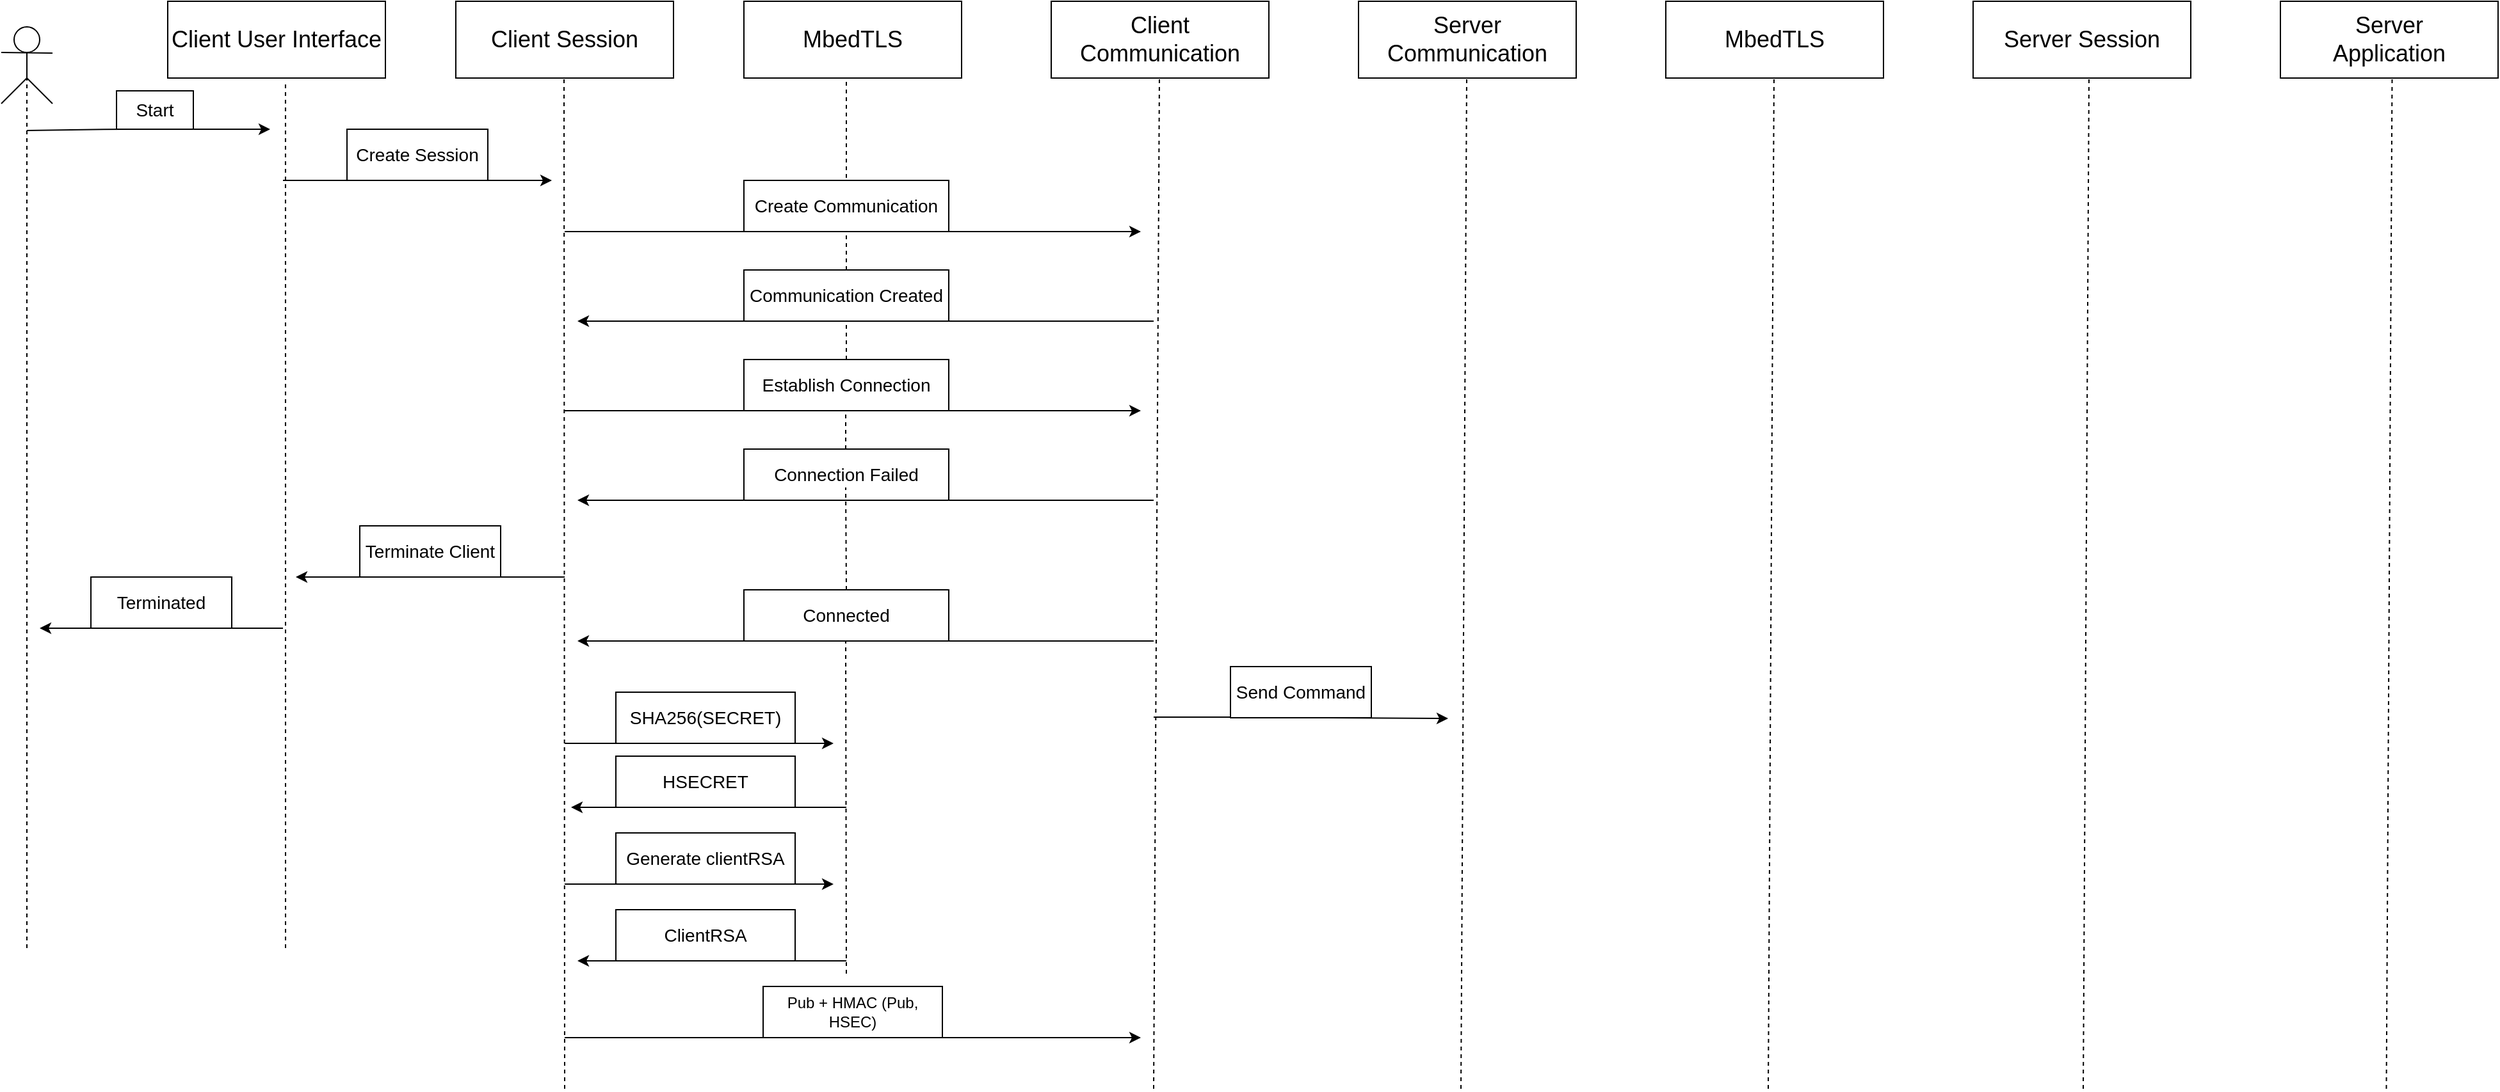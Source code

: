 <mxfile>
    <diagram id="zOqos-txQXJ23ppPBPeZ" name="Page-1">
        <mxGraphModel dx="3143" dy="1131" grid="1" gridSize="10" guides="1" tooltips="1" connect="1" arrows="1" fold="1" page="1" pageScale="1" pageWidth="850" pageHeight="1100" math="0" shadow="0">
            <root>
                <mxCell id="0"/>
                <mxCell id="1" parent="0"/>
                <mxCell id="19" style="edgeStyle=none;html=1;fontSize=14;" parent="1" edge="1">
                    <mxGeometry relative="1" as="geometry">
                        <mxPoint x="-760" y="121" as="sourcePoint"/>
                        <mxPoint x="-570" y="120" as="targetPoint"/>
                        <Array as="points">
                            <mxPoint x="-690" y="120"/>
                        </Array>
                    </mxGeometry>
                </mxCell>
                <mxCell id="28" value="&lt;font style=&quot;font-size: 18px;&quot;&gt;Client User Interface&lt;/font&gt;" style="whiteSpace=wrap;html=1;" parent="1" vertex="1">
                    <mxGeometry x="-650" y="20" width="170" height="60" as="geometry"/>
                </mxCell>
                <mxCell id="63" value="&lt;font style=&quot;font-size: 14px;&quot;&gt;Start&lt;/font&gt;" style="whiteSpace=wrap;html=1;" parent="1" vertex="1">
                    <mxGeometry x="-690" y="90" width="60" height="30" as="geometry"/>
                </mxCell>
                <mxCell id="65" value="&lt;font style=&quot;font-size: 18px;&quot;&gt;Client Session&lt;/font&gt;" style="whiteSpace=wrap;html=1;" parent="1" vertex="1">
                    <mxGeometry x="-425" y="20" width="170" height="60" as="geometry"/>
                </mxCell>
                <mxCell id="66" value="&lt;span style=&quot;font-size: 18px;&quot;&gt;MbedTLS&lt;/span&gt;" style="whiteSpace=wrap;html=1;" parent="1" vertex="1">
                    <mxGeometry x="-200" y="20" width="170" height="60" as="geometry"/>
                </mxCell>
                <mxCell id="67" value="&lt;span style=&quot;font-size: 18px;&quot;&gt;Client Communication&lt;/span&gt;" style="whiteSpace=wrap;html=1;" parent="1" vertex="1">
                    <mxGeometry x="40" y="20" width="170" height="60" as="geometry"/>
                </mxCell>
                <mxCell id="68" value="&lt;span style=&quot;font-size: 18px;&quot;&gt;Server Communication&lt;/span&gt;" style="whiteSpace=wrap;html=1;" parent="1" vertex="1">
                    <mxGeometry x="280" y="20" width="170" height="60" as="geometry"/>
                </mxCell>
                <mxCell id="69" value="&lt;span style=&quot;font-size: 18px;&quot;&gt;MbedTLS&lt;/span&gt;" style="whiteSpace=wrap;html=1;" parent="1" vertex="1">
                    <mxGeometry x="520" y="20" width="170" height="60" as="geometry"/>
                </mxCell>
                <mxCell id="70" value="&lt;font style=&quot;font-size: 14px;&quot;&gt;Create Session&lt;/font&gt;" style="whiteSpace=wrap;html=1;" parent="1" vertex="1">
                    <mxGeometry x="-510" y="120" width="110" height="40" as="geometry"/>
                </mxCell>
                <mxCell id="71" style="edgeStyle=none;html=1;exitX=1;exitY=0.5;exitDx=0;exitDy=0;fontSize=14;" parent="1" edge="1">
                    <mxGeometry relative="1" as="geometry">
                        <mxPoint x="-560" y="160" as="sourcePoint"/>
                        <mxPoint x="-350" y="160" as="targetPoint"/>
                        <Array as="points">
                            <mxPoint x="-510" y="160"/>
                        </Array>
                    </mxGeometry>
                </mxCell>
                <mxCell id="74" value="" style="endArrow=none;dashed=1;html=1;rounded=1;fontSize=14;targetPerimeterSpacing=0;entryX=0.541;entryY=1.033;entryDx=0;entryDy=0;entryPerimeter=0;" parent="1" target="28" edge="1">
                    <mxGeometry width="50" height="50" relative="1" as="geometry">
                        <mxPoint x="-558" y="760" as="sourcePoint"/>
                        <mxPoint x="-560" y="150" as="targetPoint"/>
                    </mxGeometry>
                </mxCell>
                <mxCell id="75" value="" style="endArrow=none;dashed=1;html=1;rounded=1;fontSize=14;targetPerimeterSpacing=0;entryX=0.541;entryY=1.033;entryDx=0;entryDy=0;entryPerimeter=0;" parent="1" edge="1">
                    <mxGeometry width="50" height="50" relative="1" as="geometry">
                        <mxPoint x="-340" y="870" as="sourcePoint"/>
                        <mxPoint x="-340.5" y="80.0" as="targetPoint"/>
                    </mxGeometry>
                </mxCell>
                <mxCell id="76" value="" style="endArrow=none;dashed=1;html=1;rounded=1;fontSize=14;targetPerimeterSpacing=0;startArrow=none;" parent="1" source="87" edge="1">
                    <mxGeometry width="50" height="50" relative="1" as="geometry">
                        <mxPoint x="-120" y="870" as="sourcePoint"/>
                        <mxPoint x="-120" y="80" as="targetPoint"/>
                    </mxGeometry>
                </mxCell>
                <mxCell id="77" value="" style="endArrow=none;dashed=1;html=1;rounded=1;fontSize=14;targetPerimeterSpacing=0;entryX=0.541;entryY=1.033;entryDx=0;entryDy=0;entryPerimeter=0;startArrow=none;" parent="1" edge="1">
                    <mxGeometry width="50" height="50" relative="1" as="geometry">
                        <mxPoint x="120" y="870" as="sourcePoint"/>
                        <mxPoint x="124.5" y="80" as="targetPoint"/>
                    </mxGeometry>
                </mxCell>
                <mxCell id="78" value="" style="endArrow=none;dashed=1;html=1;rounded=1;fontSize=14;targetPerimeterSpacing=0;entryX=0.541;entryY=1.033;entryDx=0;entryDy=0;entryPerimeter=0;" parent="1" edge="1">
                    <mxGeometry width="50" height="50" relative="1" as="geometry">
                        <mxPoint x="360" y="870" as="sourcePoint"/>
                        <mxPoint x="364.5" y="80" as="targetPoint"/>
                    </mxGeometry>
                </mxCell>
                <mxCell id="79" value="" style="endArrow=none;dashed=1;html=1;rounded=1;fontSize=14;targetPerimeterSpacing=0;entryX=0.541;entryY=1.033;entryDx=0;entryDy=0;entryPerimeter=0;" parent="1" edge="1">
                    <mxGeometry width="50" height="50" relative="1" as="geometry">
                        <mxPoint x="600" y="870" as="sourcePoint"/>
                        <mxPoint x="604.5" y="80" as="targetPoint"/>
                    </mxGeometry>
                </mxCell>
                <mxCell id="80" style="edgeStyle=none;html=1;exitX=1;exitY=0.5;exitDx=0;exitDy=0;fontSize=14;" parent="1" edge="1">
                    <mxGeometry relative="1" as="geometry">
                        <mxPoint x="-340" y="470" as="sourcePoint"/>
                        <mxPoint x="-550" y="470" as="targetPoint"/>
                        <Array as="points">
                            <mxPoint x="-460" y="470"/>
                        </Array>
                    </mxGeometry>
                </mxCell>
                <mxCell id="81" value="&lt;font style=&quot;font-size: 14px;&quot;&gt;Terminate Client&lt;/font&gt;" style="whiteSpace=wrap;html=1;" parent="1" vertex="1">
                    <mxGeometry x="-500" y="430" width="110" height="40" as="geometry"/>
                </mxCell>
                <mxCell id="82" value="" style="endArrow=none;dashed=1;html=1;rounded=1;fontSize=14;targetPerimeterSpacing=0;entryX=0.541;entryY=1.033;entryDx=0;entryDy=0;entryPerimeter=0;" parent="1" edge="1">
                    <mxGeometry width="50" height="50" relative="1" as="geometry">
                        <mxPoint x="-760" y="760" as="sourcePoint"/>
                        <mxPoint x="-760.0" y="80.0" as="targetPoint"/>
                        <Array as="points">
                            <mxPoint x="-760" y="360"/>
                        </Array>
                    </mxGeometry>
                </mxCell>
                <mxCell id="83" style="edgeStyle=none;html=1;exitX=1;exitY=0.5;exitDx=0;exitDy=0;fontSize=14;" parent="1" edge="1">
                    <mxGeometry relative="1" as="geometry">
                        <mxPoint x="-560" y="510" as="sourcePoint"/>
                        <mxPoint x="-750" y="510" as="targetPoint"/>
                        <Array as="points"/>
                    </mxGeometry>
                </mxCell>
                <mxCell id="84" value="&lt;font style=&quot;font-size: 14px;&quot;&gt;Terminated&lt;/font&gt;" style="whiteSpace=wrap;html=1;" parent="1" vertex="1">
                    <mxGeometry x="-710" y="470" width="110" height="40" as="geometry"/>
                </mxCell>
                <mxCell id="85" style="edgeStyle=none;html=1;exitX=1;exitY=0.5;exitDx=0;exitDy=0;fontSize=14;" parent="1" edge="1">
                    <mxGeometry relative="1" as="geometry">
                        <mxPoint x="-340" y="200" as="sourcePoint"/>
                        <mxPoint x="110" y="200" as="targetPoint"/>
                        <Array as="points">
                            <mxPoint x="-290" y="200"/>
                        </Array>
                    </mxGeometry>
                </mxCell>
                <mxCell id="86" value="&lt;font style=&quot;font-size: 14px;&quot;&gt;Create Communication&lt;/font&gt;" style="whiteSpace=wrap;html=1;" parent="1" vertex="1">
                    <mxGeometry x="-200" y="160" width="160" height="40" as="geometry"/>
                </mxCell>
                <mxCell id="89" value="" style="endArrow=classic;html=1;rounded=1;fontSize=14;targetPerimeterSpacing=0;" parent="1" edge="1">
                    <mxGeometry width="50" height="50" relative="1" as="geometry">
                        <mxPoint x="120" y="270" as="sourcePoint"/>
                        <mxPoint x="-330" y="270" as="targetPoint"/>
                        <Array as="points">
                            <mxPoint x="-100" y="270"/>
                        </Array>
                    </mxGeometry>
                </mxCell>
                <mxCell id="90" style="edgeStyle=none;html=1;exitX=1;exitY=0.5;exitDx=0;exitDy=0;fontSize=14;" parent="1" edge="1">
                    <mxGeometry relative="1" as="geometry">
                        <mxPoint x="-340" y="340" as="sourcePoint"/>
                        <mxPoint x="110" y="340" as="targetPoint"/>
                        <Array as="points">
                            <mxPoint x="-290" y="340"/>
                        </Array>
                    </mxGeometry>
                </mxCell>
                <mxCell id="92" value="&lt;font style=&quot;font-size: 14px;&quot;&gt;Establish Connection&lt;/font&gt;" style="whiteSpace=wrap;html=1;" parent="1" vertex="1">
                    <mxGeometry x="-200" y="300" width="160" height="40" as="geometry"/>
                </mxCell>
                <mxCell id="87" value="&lt;font style=&quot;font-size: 14px;&quot;&gt;Communication Created&lt;/font&gt;" style="whiteSpace=wrap;html=1;" parent="1" vertex="1">
                    <mxGeometry x="-200" y="230" width="160" height="40" as="geometry"/>
                </mxCell>
                <mxCell id="94" value="&lt;font style=&quot;font-size: 14px;&quot;&gt;Connection Failed&lt;/font&gt;" style="whiteSpace=wrap;html=1;" parent="1" vertex="1">
                    <mxGeometry x="-200" y="370" width="160" height="40" as="geometry"/>
                </mxCell>
                <mxCell id="95" value="" style="endArrow=classic;html=1;rounded=1;fontSize=14;targetPerimeterSpacing=0;" parent="1" edge="1">
                    <mxGeometry width="50" height="50" relative="1" as="geometry">
                        <mxPoint x="120" y="410" as="sourcePoint"/>
                        <mxPoint x="-330" y="410" as="targetPoint"/>
                        <Array as="points">
                            <mxPoint x="-100" y="410"/>
                        </Array>
                    </mxGeometry>
                </mxCell>
                <mxCell id="96" value="&lt;font style=&quot;font-size: 14px;&quot;&gt;Connected&lt;/font&gt;" style="whiteSpace=wrap;html=1;" parent="1" vertex="1">
                    <mxGeometry x="-200" y="480" width="160" height="40" as="geometry"/>
                </mxCell>
                <mxCell id="97" value="" style="endArrow=classic;html=1;rounded=1;fontSize=14;targetPerimeterSpacing=0;" parent="1" edge="1">
                    <mxGeometry width="50" height="50" relative="1" as="geometry">
                        <mxPoint x="120" y="520" as="sourcePoint"/>
                        <mxPoint x="-330" y="520" as="targetPoint"/>
                        <Array as="points">
                            <mxPoint x="-100" y="520"/>
                        </Array>
                    </mxGeometry>
                </mxCell>
                <mxCell id="98" style="edgeStyle=none;html=1;exitX=1;exitY=0.5;exitDx=0;exitDy=0;fontSize=14;" parent="1" edge="1">
                    <mxGeometry relative="1" as="geometry">
                        <mxPoint x="-340" y="600" as="sourcePoint"/>
                        <mxPoint x="-130" y="600" as="targetPoint"/>
                        <Array as="points">
                            <mxPoint x="-290" y="600"/>
                        </Array>
                    </mxGeometry>
                </mxCell>
                <mxCell id="99" value="&lt;font style=&quot;font-size: 14px;&quot;&gt;SHA256(SECRET)&lt;/font&gt;" style="whiteSpace=wrap;html=1;" parent="1" vertex="1">
                    <mxGeometry x="-300" y="560" width="140" height="40" as="geometry"/>
                </mxCell>
                <mxCell id="100" style="edgeStyle=none;html=1;fontSize=14;" parent="1" edge="1">
                    <mxGeometry relative="1" as="geometry">
                        <mxPoint x="-120" y="650" as="sourcePoint"/>
                        <mxPoint x="-335" y="650" as="targetPoint"/>
                        <Array as="points">
                            <mxPoint x="-175" y="650"/>
                            <mxPoint x="-245" y="650"/>
                        </Array>
                    </mxGeometry>
                </mxCell>
                <mxCell id="101" value="&lt;font style=&quot;font-size: 14px;&quot;&gt;HSECRET&lt;/font&gt;" style="whiteSpace=wrap;html=1;" parent="1" vertex="1">
                    <mxGeometry x="-300" y="610" width="140" height="40" as="geometry"/>
                </mxCell>
                <mxCell id="102" style="edgeStyle=none;html=1;exitX=1;exitY=0.5;exitDx=0;exitDy=0;fontSize=14;" parent="1" edge="1">
                    <mxGeometry relative="1" as="geometry">
                        <mxPoint x="-340" y="710" as="sourcePoint"/>
                        <mxPoint x="-130" y="710" as="targetPoint"/>
                        <Array as="points">
                            <mxPoint x="-290" y="710"/>
                        </Array>
                    </mxGeometry>
                </mxCell>
                <mxCell id="103" value="&lt;font style=&quot;font-size: 14px;&quot;&gt;Generate clientRSA&lt;/font&gt;" style="whiteSpace=wrap;html=1;" parent="1" vertex="1">
                    <mxGeometry x="-300" y="670" width="140" height="40" as="geometry"/>
                </mxCell>
                <mxCell id="104" style="edgeStyle=none;html=1;fontSize=14;" parent="1" edge="1">
                    <mxGeometry relative="1" as="geometry">
                        <mxPoint x="-120" y="770" as="sourcePoint"/>
                        <mxPoint x="-330" y="770" as="targetPoint"/>
                        <Array as="points">
                            <mxPoint x="-170" y="770"/>
                            <mxPoint x="-240" y="770"/>
                        </Array>
                    </mxGeometry>
                </mxCell>
                <mxCell id="105" value="&lt;span style=&quot;font-size: 14px;&quot;&gt;ClientRSA&lt;/span&gt;" style="whiteSpace=wrap;html=1;" parent="1" vertex="1">
                    <mxGeometry x="-300" y="730" width="140" height="40" as="geometry"/>
                </mxCell>
                <mxCell id="107" style="edgeStyle=none;html=1;fontSize=14;" parent="1" edge="1">
                    <mxGeometry relative="1" as="geometry">
                        <mxPoint x="-340" y="830" as="sourcePoint"/>
                        <mxPoint x="110" y="830" as="targetPoint"/>
                        <Array as="points">
                            <mxPoint x="-285" y="830"/>
                        </Array>
                    </mxGeometry>
                </mxCell>
                <mxCell id="108" value="Pub + HMAC (Pub, HSEC)" style="whiteSpace=wrap;html=1;" parent="1" vertex="1">
                    <mxGeometry x="-185" y="790" width="140" height="40" as="geometry"/>
                </mxCell>
                <mxCell id="116" value="" style="endArrow=none;html=1;" edge="1" parent="1">
                    <mxGeometry width="50" height="50" relative="1" as="geometry">
                        <mxPoint x="-780" y="100" as="sourcePoint"/>
                        <mxPoint x="-760" y="80" as="targetPoint"/>
                    </mxGeometry>
                </mxCell>
                <mxCell id="117" value="" style="endArrow=none;html=1;" edge="1" parent="1">
                    <mxGeometry width="50" height="50" relative="1" as="geometry">
                        <mxPoint x="-760" y="80" as="sourcePoint"/>
                        <mxPoint x="-740" y="100" as="targetPoint"/>
                    </mxGeometry>
                </mxCell>
                <mxCell id="118" value="" style="endArrow=none;html=1;" edge="1" parent="1">
                    <mxGeometry width="50" height="50" relative="1" as="geometry">
                        <mxPoint x="-760" y="80" as="sourcePoint"/>
                        <mxPoint x="-760" y="60" as="targetPoint"/>
                    </mxGeometry>
                </mxCell>
                <mxCell id="119" value="" style="endArrow=none;html=1;" edge="1" parent="1">
                    <mxGeometry width="50" height="50" relative="1" as="geometry">
                        <mxPoint x="-780" y="60" as="sourcePoint"/>
                        <mxPoint x="-740" y="60.5" as="targetPoint"/>
                    </mxGeometry>
                </mxCell>
                <mxCell id="120" value="" style="ellipse;whiteSpace=wrap;html=1;aspect=fixed;" vertex="1" parent="1">
                    <mxGeometry x="-770" y="40" width="20" height="20" as="geometry"/>
                </mxCell>
                <mxCell id="130" value="" style="endArrow=none;dashed=1;html=1;exitX=0.5;exitY=0;exitDx=0;exitDy=0;" edge="1" parent="1" source="92">
                    <mxGeometry width="50" height="50" relative="1" as="geometry">
                        <mxPoint x="-140" y="290" as="sourcePoint"/>
                        <mxPoint x="-120" y="270" as="targetPoint"/>
                    </mxGeometry>
                </mxCell>
                <mxCell id="132" value="" style="endArrow=none;dashed=1;html=1;exitX=0.5;exitY=0;exitDx=0;exitDy=0;" edge="1" parent="1" source="96">
                    <mxGeometry width="50" height="50" relative="1" as="geometry">
                        <mxPoint x="-120.5" y="430" as="sourcePoint"/>
                        <mxPoint x="-120.5" y="400" as="targetPoint"/>
                    </mxGeometry>
                </mxCell>
                <mxCell id="133" value="" style="endArrow=none;dashed=1;html=1;exitX=0.5;exitY=0;exitDx=0;exitDy=0;" edge="1" parent="1">
                    <mxGeometry width="50" height="50" relative="1" as="geometry">
                        <mxPoint x="-120.5" y="370" as="sourcePoint"/>
                        <mxPoint x="-120.5" y="340" as="targetPoint"/>
                    </mxGeometry>
                </mxCell>
                <mxCell id="135" value="" style="endArrow=none;dashed=1;html=1;" edge="1" parent="1">
                    <mxGeometry width="50" height="50" relative="1" as="geometry">
                        <mxPoint x="-120" y="780" as="sourcePoint"/>
                        <mxPoint x="-120.5" y="520" as="targetPoint"/>
                    </mxGeometry>
                </mxCell>
                <mxCell id="136" style="edgeStyle=none;html=1;exitX=1;exitY=0.5;exitDx=0;exitDy=0;fontSize=14;" parent="1" edge="1">
                    <mxGeometry relative="1" as="geometry">
                        <mxPoint x="120" y="579.5" as="sourcePoint"/>
                        <mxPoint x="350" y="580.5" as="targetPoint"/>
                        <Array as="points">
                            <mxPoint x="170" y="579.5"/>
                        </Array>
                    </mxGeometry>
                </mxCell>
                <mxCell id="140" value="&lt;font style=&quot;font-size: 14px;&quot;&gt;Send Command&lt;/font&gt;" style="whiteSpace=wrap;html=1;" parent="1" vertex="1">
                    <mxGeometry x="180" y="540" width="110" height="40" as="geometry"/>
                </mxCell>
                <mxCell id="145" value="&lt;span style=&quot;font-size: 18px;&quot;&gt;Server Session&lt;/span&gt;" style="whiteSpace=wrap;html=1;" vertex="1" parent="1">
                    <mxGeometry x="760" y="20" width="170" height="60" as="geometry"/>
                </mxCell>
                <mxCell id="146" value="&lt;span style=&quot;font-size: 18px;&quot;&gt;Server &lt;br&gt;Application&lt;/span&gt;" style="whiteSpace=wrap;html=1;" vertex="1" parent="1">
                    <mxGeometry x="1000" y="20" width="170" height="60" as="geometry"/>
                </mxCell>
                <mxCell id="147" value="" style="endArrow=none;dashed=1;html=1;rounded=1;fontSize=14;targetPerimeterSpacing=0;entryX=0.541;entryY=1.033;entryDx=0;entryDy=0;entryPerimeter=0;" edge="1" parent="1">
                    <mxGeometry width="50" height="50" relative="1" as="geometry">
                        <mxPoint x="846" y="870" as="sourcePoint"/>
                        <mxPoint x="850.5" y="80" as="targetPoint"/>
                    </mxGeometry>
                </mxCell>
                <mxCell id="148" value="" style="endArrow=none;dashed=1;html=1;rounded=1;fontSize=14;targetPerimeterSpacing=0;entryX=0.541;entryY=1.033;entryDx=0;entryDy=0;entryPerimeter=0;" edge="1" parent="1">
                    <mxGeometry width="50" height="50" relative="1" as="geometry">
                        <mxPoint x="1082.75" y="870" as="sourcePoint"/>
                        <mxPoint x="1087.25" y="80" as="targetPoint"/>
                    </mxGeometry>
                </mxCell>
            </root>
        </mxGraphModel>
    </diagram>
</mxfile>